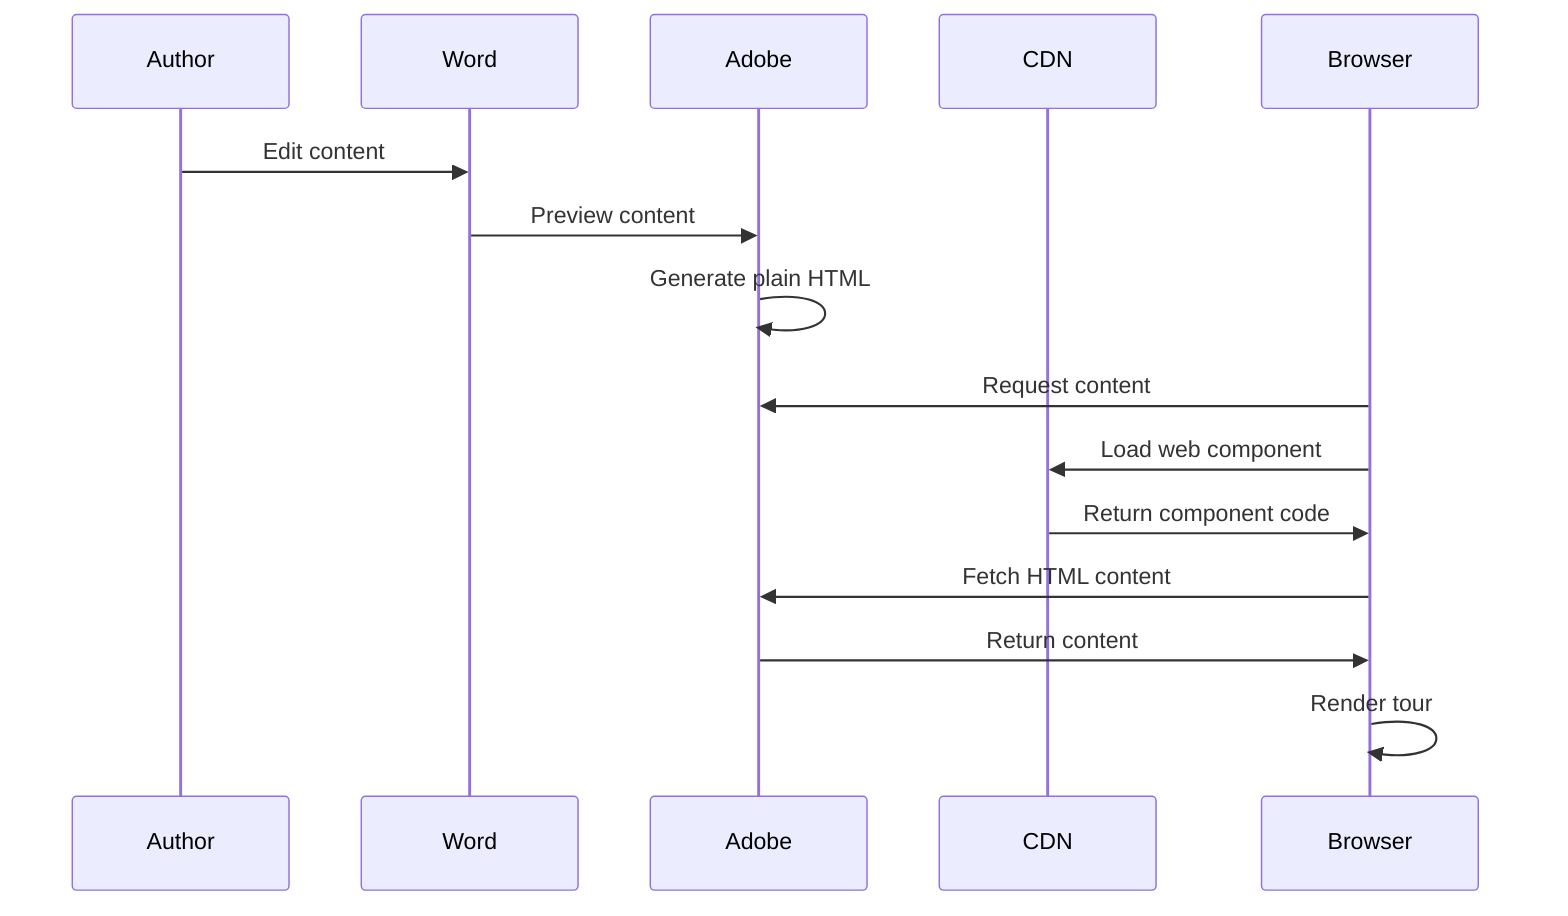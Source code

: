 sequenceDiagram
    participant Author
    participant Word
    participant Adobe
    participant CDN
    participant Browser

    Author->>Word: Edit content
    Word->>Adobe: Preview content
    Adobe->>Adobe: Generate plain HTML
    Browser->>Adobe: Request content
    Browser->>CDN: Load web component
    CDN->>Browser: Return component code
    Browser->>Adobe: Fetch HTML content
    Adobe->>Browser: Return content
    Browser->>Browser: Render tour